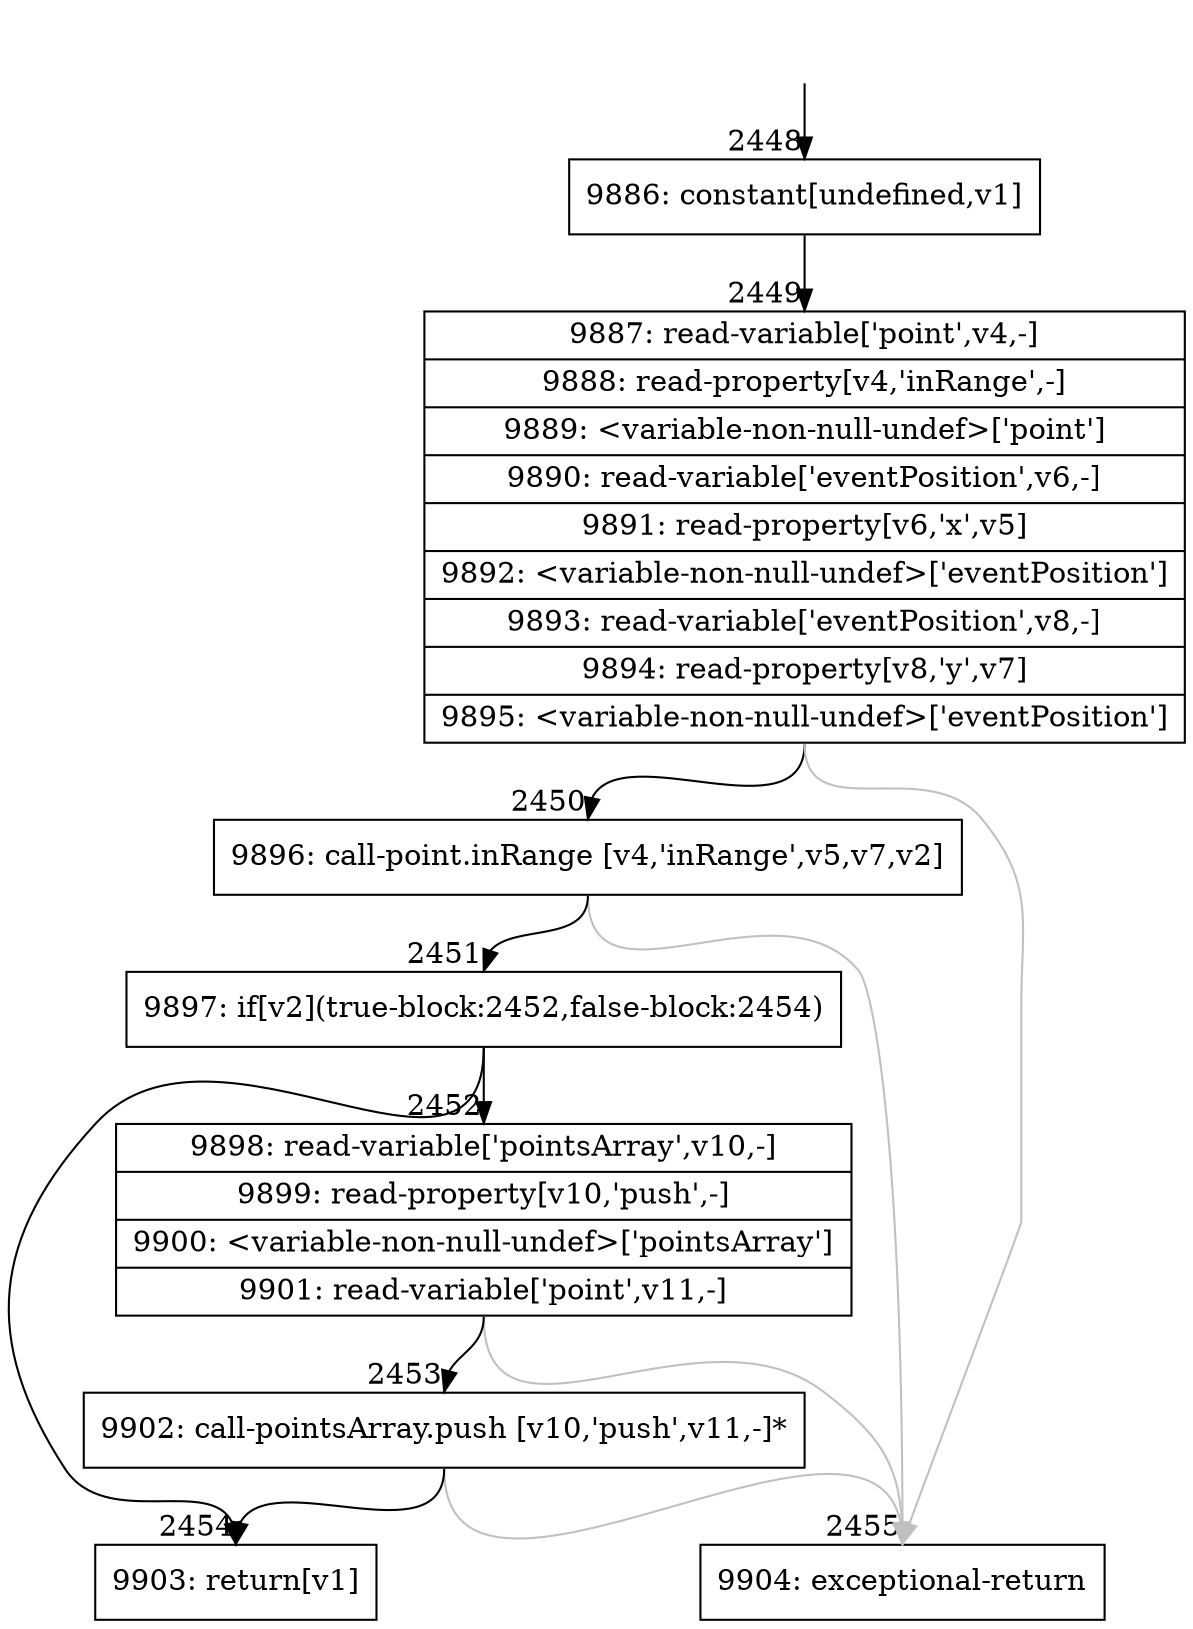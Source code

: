 digraph {
rankdir="TD"
BB_entry232[shape=none,label=""];
BB_entry232 -> BB2448 [tailport=s, headport=n, headlabel="    2448"]
BB2448 [shape=record label="{9886: constant[undefined,v1]}" ] 
BB2448 -> BB2449 [tailport=s, headport=n, headlabel="      2449"]
BB2449 [shape=record label="{9887: read-variable['point',v4,-]|9888: read-property[v4,'inRange',-]|9889: \<variable-non-null-undef\>['point']|9890: read-variable['eventPosition',v6,-]|9891: read-property[v6,'x',v5]|9892: \<variable-non-null-undef\>['eventPosition']|9893: read-variable['eventPosition',v8,-]|9894: read-property[v8,'y',v7]|9895: \<variable-non-null-undef\>['eventPosition']}" ] 
BB2449 -> BB2450 [tailport=s, headport=n, headlabel="      2450"]
BB2449 -> BB2455 [tailport=s, headport=n, color=gray, headlabel="      2455"]
BB2450 [shape=record label="{9896: call-point.inRange [v4,'inRange',v5,v7,v2]}" ] 
BB2450 -> BB2451 [tailport=s, headport=n, headlabel="      2451"]
BB2450 -> BB2455 [tailport=s, headport=n, color=gray]
BB2451 [shape=record label="{9897: if[v2](true-block:2452,false-block:2454)}" ] 
BB2451 -> BB2452 [tailport=s, headport=n, headlabel="      2452"]
BB2451 -> BB2454 [tailport=s, headport=n, headlabel="      2454"]
BB2452 [shape=record label="{9898: read-variable['pointsArray',v10,-]|9899: read-property[v10,'push',-]|9900: \<variable-non-null-undef\>['pointsArray']|9901: read-variable['point',v11,-]}" ] 
BB2452 -> BB2453 [tailport=s, headport=n, headlabel="      2453"]
BB2452 -> BB2455 [tailport=s, headport=n, color=gray]
BB2453 [shape=record label="{9902: call-pointsArray.push [v10,'push',v11,-]*}" ] 
BB2453 -> BB2454 [tailport=s, headport=n]
BB2453 -> BB2455 [tailport=s, headport=n, color=gray]
BB2454 [shape=record label="{9903: return[v1]}" ] 
BB2455 [shape=record label="{9904: exceptional-return}" ] 
//#$~ 2665
}
